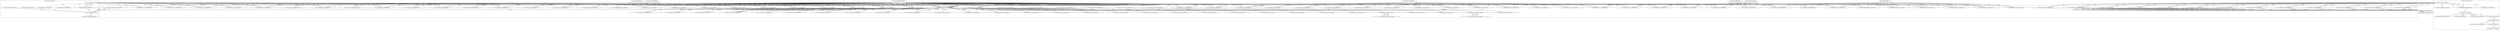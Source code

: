 digraph G {
	"10.1.80.1:60722#ServerID_OuterContainerID"->"1_fwatchdog#ServerID_7d87d9945d-dl2ff"[ label="GET" ];
	"10.1.80.1:43814#ServerID_OuterContainerID"->"1_fwatchdog#ServerID_d60b35b0ed2d"[ label="read" ];
	"1_fwatchdog#ServerID_7d87d9945d-dl2ff"->"10.1.80.1:60720#ServerID_OuterContainerID"[ label="RESPONSE" ];
	"10.1.80.1:52728#ServerID_OuterContainerID"->"1_fwatchdog#ServerID_54974bb99f-cjbgq"[ label="GET" ];
	"1_fwatchdog#ServerID_866797f645-wb664"->"10.1.80.1:44152#ServerID_OuterContainerID"[ label="RESPONSE" ];
	"10.1.80.1:44153#ServerID_OuterContainerID"->"1_fwatchdog#ServerID_866797f645-wb664"[ label="GET" ];
	"1_fwatchdog#ServerID_866797f645-wb664"->"10.1.80.1:44153#ServerID_OuterContainerID"[ label="RESPONSE" ];
	"10.1.80.1:44152#ServerID_OuterContainerID"->"1_fwatchdog#ServerID_866797f645-wb664"[ label="GET" ];
	"10.1.80.1:60720#ServerID_OuterContainerID"->"1_fwatchdog#ServerID_7d87d9945d-dl2ff"[ label="GET" ];
	"1_fwatchdog#ServerID_7d87d9945d-dl2ff"->"10.1.80.1:60722#ServerID_OuterContainerID"[ label="RESPONSE" ];
	"10.1.80.1:43812#ServerID_OuterContainerID"->"1_fwatchdog#ServerID_d60b35b0ed2d"[ label="read" ];
	"1_fwatchdog#ServerID_54974bb99f-cjbgq"->"10.1.80.1:52728#ServerID_OuterContainerID"[ label="RESPONSE" ];
	"10.1.80.1:52726#ServerID_OuterContainerID"->"1_fwatchdog#ServerID_54974bb99f-cjbgq"[ label="GET" ];
	"1_fwatchdog#ServerID_54974bb99f-cjbgq"->"10.1.80.1:52726#ServerID_OuterContainerID"[ label="RESPONSE" ];
	"10.1.80.1:45646#ServerID_OuterContainerID"->"1_fwatchdog#ServerID_c7c75f9bc-557t6"[ label="GET" ];
	"10.1.80.1:45644#ServerID_OuterContainerID"->"1_fwatchdog#ServerID_c7c75f9bc-557t6"[ label="GET" ];
	"1_fwatchdog#ServerID_d60b35b0ed2d"->"10.1.80.1:43812#ServerID_OuterContainerID"[ label="write" ];
	"1_fwatchdog#ServerID_c7c75f9bc-557t6"->"10.1.80.1:45644#ServerID_OuterContainerID"[ label="RESPONSE" ];
	"1_fwatchdog#ServerID_c7c75f9bc-557t6"->"10.1.80.1:45646#ServerID_OuterContainerID"[ label="RESPONSE" ];
	"10.1.80.1:33380#ServerID_OuterContainerID"->"1_fwatchdog#ServerID_5fff9df6cf-4xmj9"[ label="GET" ];
	"1_fwatchdog#ServerID_5fff9df6cf-4xmj9"->"10.1.80.1:33380#ServerID_OuterContainerID"[ label="RESPONSE" ];
	"1_fwatchdog#ServerID_d60b35b0ed2d"->"10.1.80.1:43814#ServerID_OuterContainerID"[ label="write" ];
	"10.1.80.1:33378#ServerID_OuterContainerID"->"1_fwatchdog#ServerID_5fff9df6cf-4xmj9"[ label="GET" ];
	"1_fwatchdog#ServerID_5fff9df6cf-4xmj9"->"10.1.80.1:33378#ServerID_OuterContainerID"[ label="RESPONSE" ];
	"10.1.80.1:43848#ServerID_OuterContainerID"->"1_fwatchdog#ServerID_68977fd5c9-qtcgc"[ label="GET" ];
	"10.1.80.1:43846#ServerID_OuterContainerID"->"1_fwatchdog#ServerID_68977fd5c9-qtcgc"[ label="GET" ];
	"1_fwatchdog#ServerID_68977fd5c9-qtcgc"->"10.1.80.1:43848#ServerID_OuterContainerID"[ label="RESPONSE" ];
	"1_fwatchdog#ServerID_68977fd5c9-qtcgc"->"10.1.80.1:43846#ServerID_OuterContainerID"[ label="RESPONSE" ];
	"10.1.80.1:44188#ServerID_OuterContainerID"->"1_fwatchdog#ServerID_866797f645-wb664"[ label="GET" ];
	"1_fwatchdog#ServerID_866797f645-wb664"->"10.1.80.1:44188#ServerID_OuterContainerID"[ label="RESPONSE" ];
	"10.1.80.1:44186#ServerID_OuterContainerID"->"1_fwatchdog#ServerID_866797f645-wb664"[ label="GET" ];
	"1_fwatchdog#ServerID_866797f645-wb664"->"10.1.80.1:44186#ServerID_OuterContainerID"[ label="RESPONSE" ];
	"10.1.80.1:52758#ServerID_OuterContainerID"->"1_fwatchdog#ServerID_54974bb99f-cjbgq"[ label="GET" ];
	"1_fwatchdog#ServerID_54974bb99f-cjbgq"->"10.1.80.1:52758#ServerID_OuterContainerID"[ label="RESPONSE" ];
	"10.1.80.1:52756#ServerID_OuterContainerID"->"1_fwatchdog#ServerID_54974bb99f-cjbgq"[ label="GET" ];
	"1_fwatchdog#ServerID_54974bb99f-cjbgq"->"10.1.80.1:52756#ServerID_OuterContainerID"[ label="RESPONSE" ];
	"10.1.80.1:60760#ServerID_OuterContainerID"->"1_fwatchdog#ServerID_7d87d9945d-dl2ff"[ label="GET" ];
	"1_fwatchdog#ServerID_7d87d9945d-dl2ff"->"10.1.80.1:60760#ServerID_OuterContainerID"[ label="RESPONSE" ];
	"10.1.80.1:60758#ServerID_OuterContainerID"->"1_fwatchdog#ServerID_7d87d9945d-dl2ff"[ label="GET" ];
	"1_fwatchdog#ServerID_7d87d9945d-dl2ff"->"10.1.80.1:60758#ServerID_OuterContainerID"[ label="RESPONSE" ];
	"10.1.80.1:45680#ServerID_OuterContainerID"->"1_fwatchdog#ServerID_c7c75f9bc-557t6"[ label="GET" ];
	"10.1.80.1:45678#ServerID_OuterContainerID"->"1_fwatchdog#ServerID_c7c75f9bc-557t6"[ label="GET" ];
	"1_fwatchdog#ServerID_c7c75f9bc-557t6"->"10.1.80.1:45680#ServerID_OuterContainerID"[ label="RESPONSE" ];
	"1_fwatchdog#ServerID_c7c75f9bc-557t6"->"10.1.80.1:45678#ServerID_OuterContainerID"[ label="RESPONSE" ];
	"10.1.80.1:33412#ServerID_OuterContainerID"->"1_fwatchdog#ServerID_5fff9df6cf-4xmj9"[ label="GET" ];
	"1_fwatchdog#ServerID_5fff9df6cf-4xmj9"->"10.1.80.1:33412#ServerID_OuterContainerID"[ label="RESPONSE" ];
	"10.1.80.1:44152#ServerID_OuterContainerID"->"1_fwatchdog#ServerID_309ec2955ffa"[ label="read" ];
	"10.1.80.1:33414#ServerID_OuterContainerID"->"1_fwatchdog#ServerID_5fff9df6cf-4xmj9"[ label="GET" ];
	"1_fwatchdog#ServerID_5fff9df6cf-4xmj9"->"10.1.80.1:33414#ServerID_OuterContainerID"[ label="RESPONSE" ];
	"10.1.80.44:49046#ServerID_OuterContainerID"->"1_fwatchdog#ServerID_866797f645-wb664"[ label="POST" ];
	"1_fwatchdog#ServerID_866797f645-wb664"->"gateway:8080#ServerID_OuterContainerID"[ label="POST" ];
	"1_fwatchdog#ServerID_866797f645-wb664"->"10.1.80.44:8080#ServerID_OuterContainerID"[ label="POST" ];
	"10.1.80.44:40576#ServerID_OuterContainerID"->"1_fwatchdog#ServerID_7d87d9945d-dl2ff"[ label="POST" ];
	"1_fwatchdog#ServerID_7d87d9945d-dl2ff"->"10.1.80.44:40576#ServerID_OuterContainerID"[ label="RESPONSE" ];
	"10.1.80.44:8080#ServerID_OuterContainerID"->"1_fwatchdog#ServerID_866797f645-wb664"[ label="RESPONSE" ];
	"1_fwatchdog#ServerID_309ec2955ffa"->"10.1.80.1:44152#ServerID_OuterContainerID"[ label="write" ];
	"gateway:8080#ServerID_OuterContainerID"->"1_fwatchdog#ServerID_866797f645-wb664"[ label="RESPONSE" ];
	"1_fwatchdog#ServerID_866797f645-wb664"->"10.1.80.44:49046#ServerID_OuterContainerID"[ label="RESPONSE" ];
	"10.1.80.44:49046#ServerID_OuterContainerID"->"1_fwatchdog#ServerID_866797f645-wb664"[ label="POST" ];
	"10.1.80.1:44153#ServerID_OuterContainerID"->"1_fwatchdog#ServerID_309ec2955ffa"[ label="read" ];
	"1_fwatchdog#ServerID_866797f645-wb664"->"gateway:8080#ServerID_OuterContainerID"[ label="POST" ];
	"1_fwatchdog#ServerID_866797f645-wb664"->"10.1.80.44:8080#ServerID_OuterContainerID"[ label="POST" ];
	"10.1.80.44:40576#ServerID_OuterContainerID"->"1_fwatchdog#ServerID_7d87d9945d-dl2ff"[ label="POST" ];
	"1_fwatchdog#ServerID_7d87d9945d-dl2ff"->"10.1.80.44:40576#ServerID_OuterContainerID"[ label="RESPONSE" ];
	"10.1.80.44:8080#ServerID_OuterContainerID"->"1_fwatchdog#ServerID_866797f645-wb664"[ label="RESPONSE" ];
	"gateway:8080#ServerID_OuterContainerID"->"1_fwatchdog#ServerID_866797f645-wb664"[ label="RESPONSE" ];
	"1_fwatchdog#ServerID_866797f645-wb664"->"10.1.80.44:49046#ServerID_OuterContainerID"[ label="RESPONSE" ];
	"1_fwatchdog#ServerID_309ec2955ffa"->"10.1.80.1:44153#ServerID_OuterContainerID"[ label="write" ];
	"10.1.80.44:49046#ServerID_OuterContainerID"->"1_fwatchdog#ServerID_866797f645-wb664"[ label="POST" ];
	"1_fwatchdog#ServerID_866797f645-wb664"->"gateway:8080#ServerID_OuterContainerID"[ label="POST" ];
	"1_fwatchdog#ServerID_866797f645-wb664"->"10.1.80.44:8080#ServerID_OuterContainerID"[ label="POST" ];
	"10.1.80.44:40576#ServerID_OuterContainerID"->"1_fwatchdog#ServerID_7d87d9945d-dl2ff"[ label="POST" ];
	"1_fwatchdog#ServerID_7d87d9945d-dl2ff"->"10.1.80.44:40576#ServerID_OuterContainerID"[ label="RESPONSE" ];
	"10.1.80.1:60722#ServerID_OuterContainerID"->"1_fwatchdog#ServerID_04eca90de97f"[ label="read" ];
	"10.1.80.44:8080#ServerID_OuterContainerID"->"1_fwatchdog#ServerID_866797f645-wb664"[ label="RESPONSE" ];
	"gateway:8080#ServerID_OuterContainerID"->"1_fwatchdog#ServerID_866797f645-wb664"[ label="RESPONSE" ];
	"1_fwatchdog#ServerID_866797f645-wb664"->"10.1.80.44:49046#ServerID_OuterContainerID"[ label="RESPONSE" ];
	"1_fwatchdog#ServerID_04eca90de97f"->"10.1.80.1:60722#ServerID_OuterContainerID"[ label="write" ];
	"10.1.80.44:49046#ServerID_OuterContainerID"->"1_fwatchdog#ServerID_866797f645-wb664"[ label="POST" ];
	"10.1.80.1:60720#ServerID_OuterContainerID"->"1_fwatchdog#ServerID_04eca90de97f"[ label="read" ];
	"1_fwatchdog#ServerID_866797f645-wb664"->"gateway:8080#ServerID_OuterContainerID"[ label="POST" ];
	"1_fwatchdog#ServerID_866797f645-wb664"->"10.1.80.44:8080#ServerID_OuterContainerID"[ label="POST" ];
	"1_fwatchdog#ServerID_04eca90de97f"->"10.1.80.1:60720#ServerID_OuterContainerID"[ label="write" ];
	"10.1.80.44:40576#ServerID_OuterContainerID"->"1_fwatchdog#ServerID_7d87d9945d-dl2ff"[ label="POST" ];
	"1_fwatchdog#ServerID_7d87d9945d-dl2ff"->"10.1.80.44:40576#ServerID_OuterContainerID"[ label="RESPONSE" ];
	"10.1.80.44:8080#ServerID_OuterContainerID"->"1_fwatchdog#ServerID_866797f645-wb664"[ label="RESPONSE" ];
	"gateway:8080#ServerID_OuterContainerID"->"1_fwatchdog#ServerID_866797f645-wb664"[ label="RESPONSE" ];
	"1_fwatchdog#ServerID_866797f645-wb664"->"10.1.80.44:49046#ServerID_OuterContainerID"[ label="RESPONSE" ];
	"10.1.80.1:33378#ServerID_OuterContainerID"->"1_fwatchdog#ServerID_9d862e47111d"[ label="read" ];
	"10.1.80.44:49046#ServerID_OuterContainerID"->"1_fwatchdog#ServerID_866797f645-wb664"[ label="POST" ];
	"1_fwatchdog#ServerID_866797f645-wb664"->"gateway:8080#ServerID_OuterContainerID"[ label="POST" ];
	"1_fwatchdog#ServerID_866797f645-wb664"->"10.1.80.44:8080#ServerID_OuterContainerID"[ label="POST" ];
	"10.1.80.44:40576#ServerID_OuterContainerID"->"1_fwatchdog#ServerID_7d87d9945d-dl2ff"[ label="POST" ];
	"1_fwatchdog#ServerID_7d87d9945d-dl2ff"->"10.1.80.44:40576#ServerID_OuterContainerID"[ label="RESPONSE" ];
	"10.1.80.44:8080#ServerID_OuterContainerID"->"1_fwatchdog#ServerID_866797f645-wb664"[ label="RESPONSE" ];
	"gateway:8080#ServerID_OuterContainerID"->"1_fwatchdog#ServerID_866797f645-wb664"[ label="RESPONSE" ];
	"10.1.80.1:33380#ServerID_OuterContainerID"->"1_fwatchdog#ServerID_9d862e47111d"[ label="read" ];
	"1_fwatchdog#ServerID_866797f645-wb664"->"10.1.80.44:49046#ServerID_OuterContainerID"[ label="RESPONSE" ];
	"10.1.80.44:49046#ServerID_OuterContainerID"->"1_fwatchdog#ServerID_866797f645-wb664"[ label="POST" ];
	"1_fwatchdog#ServerID_866797f645-wb664"->"gateway:8080#ServerID_OuterContainerID"[ label="POST" ];
	"1_fwatchdog#ServerID_866797f645-wb664"->"10.1.80.44:8080#ServerID_OuterContainerID"[ label="POST" ];
	"10.1.80.44:40576#ServerID_OuterContainerID"->"1_fwatchdog#ServerID_7d87d9945d-dl2ff"[ label="POST" ];
	"1_fwatchdog#ServerID_9d862e47111d"->"10.1.80.1:33380#ServerID_OuterContainerID"[ label="write" ];
	"1_fwatchdog#ServerID_7d87d9945d-dl2ff"->"10.1.80.44:40576#ServerID_OuterContainerID"[ label="RESPONSE" ];
	"10.1.80.44:8080#ServerID_OuterContainerID"->"1_fwatchdog#ServerID_866797f645-wb664"[ label="RESPONSE" ];
	"gateway:8080#ServerID_OuterContainerID"->"1_fwatchdog#ServerID_866797f645-wb664"[ label="RESPONSE" ];
	"1_fwatchdog#ServerID_866797f645-wb664"->"10.1.80.44:49046#ServerID_OuterContainerID"[ label="RESPONSE" ];
	"10.1.80.1:43940#ServerID_OuterContainerID"->"1_fwatchdog#ServerID_68977fd5c9-qtcgc"[ label="GET" ];
	"10.1.80.1:43942#ServerID_OuterContainerID"->"1_fwatchdog#ServerID_68977fd5c9-qtcgc"[ label="GET" ];
	"1_fwatchdog#ServerID_68977fd5c9-qtcgc"->"10.1.80.1:43942#ServerID_OuterContainerID"[ label="RESPONSE" ];
	"1_fwatchdog#ServerID_68977fd5c9-qtcgc"->"10.1.80.1:43940#ServerID_OuterContainerID"[ label="RESPONSE" ];
	"10.1.80.1:44281#ServerID_OuterContainerID"->"1_fwatchdog#ServerID_866797f645-wb664"[ label="GET" ];
	"1_fwatchdog#ServerID_866797f645-wb664"->"10.1.80.1:44281#ServerID_OuterContainerID"[ label="RESPONSE" ];
	"1_fwatchdog#ServerID_9d862e47111d"->"10.1.80.1:33378#ServerID_OuterContainerID"[ label="write" ];
	"10.1.80.1:44280#ServerID_OuterContainerID"->"1_fwatchdog#ServerID_866797f645-wb664"[ label="GET" ];
	"1_fwatchdog#ServerID_866797f645-wb664"->"10.1.80.1:44280#ServerID_OuterContainerID"[ label="RESPONSE" ];
	"10.1.80.44:49046#ServerID_OuterContainerID"->"1_fwatchdog#ServerID_866797f645-wb664"[ label="POST" ];
	"1_fwatchdog#ServerID_866797f645-wb664"->"gateway:8080#ServerID_OuterContainerID"[ label="POST" ];
	"1_fwatchdog#ServerID_866797f645-wb664"->"10.1.80.44:8080#ServerID_OuterContainerID"[ label="POST" ];
	"10.1.80.44:40576#ServerID_OuterContainerID"->"1_fwatchdog#ServerID_7d87d9945d-dl2ff"[ label="POST" ];
	"10.1.80.1:43848#ServerID_OuterContainerID"->"1_fwatchdog#ServerID_d60b35b0ed2d"[ label="read" ];
	"1_fwatchdog#ServerID_7d87d9945d-dl2ff"->"10.1.80.44:40576#ServerID_OuterContainerID"[ label="RESPONSE" ];
	"10.1.80.44:8080#ServerID_OuterContainerID"->"1_fwatchdog#ServerID_866797f645-wb664"[ label="RESPONSE" ];
	"gateway:8080#ServerID_OuterContainerID"->"1_fwatchdog#ServerID_866797f645-wb664"[ label="RESPONSE" ];
	"1_fwatchdog#ServerID_866797f645-wb664"->"10.1.80.44:49046#ServerID_OuterContainerID"[ label="RESPONSE" ];
	"1_fwatchdog#ServerID_d60b35b0ed2d"->"10.1.80.1:43848#ServerID_OuterContainerID"[ label="write" ];
	"10.1.80.1:52860#ServerID_OuterContainerID"->"1_fwatchdog#ServerID_54974bb99f-cjbgq"[ label="GET" ];
	"10.1.80.1:52858#ServerID_OuterContainerID"->"1_fwatchdog#ServerID_54974bb99f-cjbgq"[ label="GET" ];
	"10.1.80.1:43846#ServerID_OuterContainerID"->"1_fwatchdog#ServerID_d60b35b0ed2d"[ label="read" ];
	"10.1.80.1:60860#ServerID_OuterContainerID"->"1_fwatchdog#ServerID_7d87d9945d-dl2ff"[ label="GET" ];
	"10.1.80.1:60862#ServerID_OuterContainerID"->"1_fwatchdog#ServerID_7d87d9945d-dl2ff"[ label="GET" ];
	"1_fwatchdog#ServerID_7d87d9945d-dl2ff"->"10.1.80.1:60862#ServerID_OuterContainerID"[ label="RESPONSE" ];
	"1_fwatchdog#ServerID_7d87d9945d-dl2ff"->"10.1.80.1:60860#ServerID_OuterContainerID"[ label="RESPONSE" ];
	"1_fwatchdog#ServerID_d60b35b0ed2d"->"10.1.80.1:43846#ServerID_OuterContainerID"[ label="write" ];
	"1_fwatchdog#ServerID_54974bb99f-cjbgq"->"10.1.80.1:52860#ServerID_OuterContainerID"[ label="RESPONSE" ];
	"1_fwatchdog#ServerID_54974bb99f-cjbgq"->"10.1.80.1:52858#ServerID_OuterContainerID"[ label="RESPONSE" ];
	"10.1.80.44:49046#ServerID_OuterContainerID"->"1_fwatchdog#ServerID_866797f645-wb664"[ label="POST" ];
	"10.1.80.1:45786#ServerID_OuterContainerID"->"1_fwatchdog#ServerID_c7c75f9bc-557t6"[ label="GET" ];
	"10.1.80.1:45784#ServerID_OuterContainerID"->"1_fwatchdog#ServerID_c7c75f9bc-557t6"[ label="GET" ];
	"1_fwatchdog#ServerID_c7c75f9bc-557t6"->"10.1.80.1:45784#ServerID_OuterContainerID"[ label="RESPONSE" ];
	"1_fwatchdog#ServerID_c7c75f9bc-557t6"->"10.1.80.1:45786#ServerID_OuterContainerID"[ label="RESPONSE" ];
	"1_fwatchdog#ServerID_866797f645-wb664"->"gateway:8080#ServerID_OuterContainerID"[ label="POST" ];
	"1_fwatchdog#ServerID_866797f645-wb664"->"10.1.80.44:8080#ServerID_OuterContainerID"[ label="POST" ];
	"10.1.80.1:44188#ServerID_OuterContainerID"->"1_fwatchdog#ServerID_309ec2955ffa"[ label="read" ];
	"10.1.80.44:40576#ServerID_OuterContainerID"->"1_fwatchdog#ServerID_7d87d9945d-dl2ff"[ label="POST" ];
	"1_fwatchdog#ServerID_7d87d9945d-dl2ff"->"10.1.80.44:40576#ServerID_OuterContainerID"[ label="RESPONSE" ];
	"10.1.80.44:8080#ServerID_OuterContainerID"->"1_fwatchdog#ServerID_866797f645-wb664"[ label="RESPONSE" ];
	"10.1.80.1:44186#ServerID_OuterContainerID"->"1_fwatchdog#ServerID_309ec2955ffa"[ label="read" ];
	"gateway:8080#ServerID_OuterContainerID"->"1_fwatchdog#ServerID_866797f645-wb664"[ label="RESPONSE" ];
	"1_fwatchdog#ServerID_866797f645-wb664"->"10.1.80.44:49046#ServerID_OuterContainerID"[ label="RESPONSE" ];
	"10.1.80.44:49046#ServerID_OuterContainerID"->"1_fwatchdog#ServerID_866797f645-wb664"[ label="POST" ];
	"1_fwatchdog#ServerID_866797f645-wb664"->"gateway:8080#ServerID_OuterContainerID"[ label="POST" ];
	"1_fwatchdog#ServerID_866797f645-wb664"->"10.1.80.44:8080#ServerID_OuterContainerID"[ label="POST" ];
	"10.1.80.44:40576#ServerID_OuterContainerID"->"1_fwatchdog#ServerID_7d87d9945d-dl2ff"[ label="POST" ];
	"1_fwatchdog#ServerID_309ec2955ffa"->"10.1.80.1:44188#ServerID_OuterContainerID"[ label="write" ];
	"1_fwatchdog#ServerID_7d87d9945d-dl2ff"->"10.1.80.44:40576#ServerID_OuterContainerID"[ label="RESPONSE" ];
	"10.1.80.44:8080#ServerID_OuterContainerID"->"1_fwatchdog#ServerID_866797f645-wb664"[ label="RESPONSE" ];
	"gateway:8080#ServerID_OuterContainerID"->"1_fwatchdog#ServerID_866797f645-wb664"[ label="RESPONSE" ];
	"1_fwatchdog#ServerID_866797f645-wb664"->"10.1.80.44:49046#ServerID_OuterContainerID"[ label="RESPONSE" ];
	"10.1.80.44:49046#ServerID_OuterContainerID"->"1_fwatchdog#ServerID_866797f645-wb664"[ label="POST" ];
	"1_fwatchdog#ServerID_866797f645-wb664"->"gateway:8080#ServerID_OuterContainerID"[ label="POST" ];
	"1_fwatchdog#ServerID_309ec2955ffa"->"10.1.80.1:44186#ServerID_OuterContainerID"[ label="write" ];
	"1_fwatchdog#ServerID_866797f645-wb664"->"10.1.80.44:8080#ServerID_OuterContainerID"[ label="POST" ];
	"10.1.80.44:40576#ServerID_OuterContainerID"->"1_fwatchdog#ServerID_7d87d9945d-dl2ff"[ label="POST" ];
	"1_fwatchdog#ServerID_7d87d9945d-dl2ff"->"10.1.80.44:40576#ServerID_OuterContainerID"[ label="RESPONSE" ];
	"10.1.80.44:8080#ServerID_OuterContainerID"->"1_fwatchdog#ServerID_866797f645-wb664"[ label="RESPONSE" ];
	"gateway:8080#ServerID_OuterContainerID"->"1_fwatchdog#ServerID_866797f645-wb664"[ label="RESPONSE" ];
	"10.1.80.1:60758#ServerID_OuterContainerID"->"1_fwatchdog#ServerID_04eca90de97f"[ label="read" ];
	"1_fwatchdog#ServerID_866797f645-wb664"->"10.1.80.44:49046#ServerID_OuterContainerID"[ label="RESPONSE" ];
	"10.1.80.1:60760#ServerID_OuterContainerID"->"1_fwatchdog#ServerID_04eca90de97f"[ label="read" ];
	"10.1.80.44:49046#ServerID_OuterContainerID"->"1_fwatchdog#ServerID_866797f645-wb664"[ label="POST" ];
	"1_fwatchdog#ServerID_866797f645-wb664"->"gateway:8080#ServerID_OuterContainerID"[ label="POST" ];
	"1_fwatchdog#ServerID_866797f645-wb664"->"10.1.80.44:8080#ServerID_OuterContainerID"[ label="POST" ];
	"1_fwatchdog#ServerID_04eca90de97f"->"10.1.80.1:60760#ServerID_OuterContainerID"[ label="write" ];
	"10.1.80.44:40576#ServerID_OuterContainerID"->"1_fwatchdog#ServerID_7d87d9945d-dl2ff"[ label="POST" ];
	"1_fwatchdog#ServerID_7d87d9945d-dl2ff"->"10.1.80.44:40576#ServerID_OuterContainerID"[ label="RESPONSE" ];
	"10.1.80.44:8080#ServerID_OuterContainerID"->"1_fwatchdog#ServerID_866797f645-wb664"[ label="RESPONSE" ];
	"gateway:8080#ServerID_OuterContainerID"->"1_fwatchdog#ServerID_866797f645-wb664"[ label="RESPONSE" ];
	"1_fwatchdog#ServerID_866797f645-wb664"->"10.1.80.44:49046#ServerID_OuterContainerID"[ label="RESPONSE" ];
	"10.1.80.44:49046#ServerID_OuterContainerID"->"1_fwatchdog#ServerID_866797f645-wb664"[ label="POST" ];
	"1_fwatchdog#ServerID_866797f645-wb664"->"gateway:8080#ServerID_OuterContainerID"[ label="POST" ];
	"1_fwatchdog#ServerID_866797f645-wb664"->"10.1.80.44:8080#ServerID_OuterContainerID"[ label="POST" ];
	"10.1.80.44:40576#ServerID_OuterContainerID"->"1_fwatchdog#ServerID_7d87d9945d-dl2ff"[ label="POST" ];
	"1_fwatchdog#ServerID_7d87d9945d-dl2ff"->"10.1.80.44:40576#ServerID_OuterContainerID"[ label="RESPONSE" ];
	"1_fwatchdog#ServerID_04eca90de97f"->"10.1.80.1:60758#ServerID_OuterContainerID"[ label="write" ];
	"10.1.80.44:8080#ServerID_OuterContainerID"->"1_fwatchdog#ServerID_866797f645-wb664"[ label="RESPONSE" ];
	"1_fwatchdog#ServerID_866797f645-wb664"->"10.1.80.44:49046#ServerID_OuterContainerID"[ label="RESPONSE" ];
	"gateway:8080#ServerID_OuterContainerID"->"1_fwatchdog#ServerID_866797f645-wb664"[ label="RESPONSE" ];
	"10.1.80.44:49046#ServerID_OuterContainerID"->"1_fwatchdog#ServerID_866797f645-wb664"[ label="POST" ];
	"1_fwatchdog#ServerID_866797f645-wb664"->"gateway:8080#ServerID_OuterContainerID"[ label="POST" ];
	"1_fwatchdog#ServerID_866797f645-wb664"->"10.1.80.44:8080#ServerID_OuterContainerID"[ label="POST" ];
	"10.1.80.1:33412#ServerID_OuterContainerID"->"1_fwatchdog#ServerID_9d862e47111d"[ label="read" ];
	"10.1.80.44:40576#ServerID_OuterContainerID"->"1_fwatchdog#ServerID_7d87d9945d-dl2ff"[ label="POST" ];
	"1_fwatchdog#ServerID_7d87d9945d-dl2ff"->"10.1.80.44:40576#ServerID_OuterContainerID"[ label="RESPONSE" ];
	"10.1.80.44:8080#ServerID_OuterContainerID"->"1_fwatchdog#ServerID_866797f645-wb664"[ label="RESPONSE" ];
	"gateway:8080#ServerID_OuterContainerID"->"1_fwatchdog#ServerID_866797f645-wb664"[ label="RESPONSE" ];
	"1_fwatchdog#ServerID_866797f645-wb664"->"10.1.80.44:49046#ServerID_OuterContainerID"[ label="RESPONSE" ];
	"10.1.80.44:49046#ServerID_OuterContainerID"->"1_fwatchdog#ServerID_866797f645-wb664"[ label="POST" ];
	"10.1.80.1:33414#ServerID_OuterContainerID"->"1_fwatchdog#ServerID_9d862e47111d"[ label="read" ];
	"1_fwatchdog#ServerID_866797f645-wb664"->"gateway:8080#ServerID_OuterContainerID"[ label="POST" ];
	"1_fwatchdog#ServerID_866797f645-wb664"->"10.1.80.44:8080#ServerID_OuterContainerID"[ label="POST" ];
	"10.1.80.44:40576#ServerID_OuterContainerID"->"1_fwatchdog#ServerID_7d87d9945d-dl2ff"[ label="POST" ];
	"1_fwatchdog#ServerID_7d87d9945d-dl2ff"->"10.1.80.44:40576#ServerID_OuterContainerID"[ label="RESPONSE" ];
	"10.1.80.44:8080#ServerID_OuterContainerID"->"1_fwatchdog#ServerID_866797f645-wb664"[ label="RESPONSE" ];
	"gateway:8080#ServerID_OuterContainerID"->"1_fwatchdog#ServerID_866797f645-wb664"[ label="RESPONSE" ];
	"1_fwatchdog#ServerID_866797f645-wb664"->"10.1.80.44:49046#ServerID_OuterContainerID"[ label="RESPONSE" ];
	"10.1.80.1:33573#ServerID_OuterContainerID"->"1_fwatchdog#ServerID_5fff9df6cf-4xmj9"[ label="GET" ];
	"10.1.80.1:33572#ServerID_OuterContainerID"->"1_fwatchdog#ServerID_5fff9df6cf-4xmj9"[ label="GET" ];
	"1_fwatchdog#ServerID_9d862e47111d"->"10.1.80.1:33412#ServerID_OuterContainerID"[ label="write" ];
	"1_fwatchdog#ServerID_5fff9df6cf-4xmj9"->"10.1.80.1:33573#ServerID_OuterContainerID"[ label="RESPONSE" ];
	"1_fwatchdog#ServerID_5fff9df6cf-4xmj9"->"10.1.80.1:33572#ServerID_OuterContainerID"[ label="RESPONSE" ];
	"10.1.80.44:49046#ServerID_OuterContainerID"->"1_fwatchdog#ServerID_866797f645-wb664"[ label="POST" ];
	"1_fwatchdog#ServerID_866797f645-wb664"->"gateway:8080#ServerID_OuterContainerID"[ label="POST" ];
	"1_fwatchdog#ServerID_866797f645-wb664"->"10.1.80.44:8080#ServerID_OuterContainerID"[ label="POST" ];
	"10.1.80.44:40576#ServerID_OuterContainerID"->"1_fwatchdog#ServerID_7d87d9945d-dl2ff"[ label="POST" ];
	"1_fwatchdog#ServerID_7d87d9945d-dl2ff"->"10.1.80.44:40576#ServerID_OuterContainerID"[ label="RESPONSE" ];
	"10.1.80.44:8080#ServerID_OuterContainerID"->"1_fwatchdog#ServerID_866797f645-wb664"[ label="RESPONSE" ];
	"gateway:8080#ServerID_OuterContainerID"->"1_fwatchdog#ServerID_866797f645-wb664"[ label="RESPONSE" ];
	"1_fwatchdog#ServerID_866797f645-wb664"->"10.1.80.44:49046#ServerID_OuterContainerID"[ label="RESPONSE" ];
	"1_fwatchdog#ServerID_9d862e47111d"->"10.1.80.1:33414#ServerID_OuterContainerID"[ label="write" ];
	"10.1.80.44:49046#ServerID_OuterContainerID"->"1_fwatchdog#ServerID_309ec2955ffa"[ label="read" ];
	"1_fwatchdog#ServerID_309ec2955ffa"->"pipe:[443592]#ServerID_309ec2955ffa"[ label="write" ];
	"1_fwatchdog#ServerID_309ec2955ffa"->"localhost:3000#ServerID_309ec2955ffa"[ label="connect" ];
	"localhost:3000#ServerID_309ec2955ffa"->"1_fwatchdog#ServerID_309ec2955ffa"[ label="read" ];
	"1_fwatchdog#ServerID_309ec2955ffa"->"localhost:3000#ServerID_309ec2955ffa"[ label="write" ];
	"localhost:3000#ServerID_309ec2955ffa"->"11_node#ServerID_309ec2955ffa"[ label="read" ];
	"11_node#ServerID_309ec2955ffa"->"pipe:[442137]#ServerID_309ec2955ffa"[ label="write" ];
	"/etc/hosts#ServerID_309ec2955ffa"->"11_node#ServerID_309ec2955ffa"[ label="read" ];
	"/etc/resolv.conf#ServerID_309ec2955ffa"->"11_node#ServerID_309ec2955ffa"[ label="read" ];
	"11_node#ServerID_309ec2955ffa"->"10.152.183.10:53#ServerID_OuterContainerID"[ label="sendto" ];
	"10.152.183.10:53#ServerID_OuterContainerID"->"11_node#ServerID_309ec2955ffa"[ label="recvfrom" ];
	"11_node#ServerID_309ec2955ffa"->"gateway:8080#ServerID_OuterContainerID"[ label="connect" ];
	"10.1.80.44:40576#ServerID_OuterContainerID"->"1_fwatchdog#ServerID_04eca90de97f"[ label="read" ];
	"1_fwatchdog#ServerID_04eca90de97f"->"pipe:[445141]#ServerID_04eca90de97f"[ label="write" ];
	"1_fwatchdog#ServerID_866797f645-wb664"->"10.1.80.44:8080#ServerID_OuterContainerID"[ label="POST" ];
	"localhost:3000#ServerID_04eca90de97f"->"1_fwatchdog#ServerID_04eca90de97f"[ label="read" ];
	"10.1.80.44:49046#ServerID_OuterContainerID"->"1_fwatchdog#ServerID_866797f645-wb664"[ label="POST" ];
	"1_fwatchdog#ServerID_04eca90de97f"->"localhost:3000#ServerID_04eca90de97f"[ label="connect" ];
	"1_fwatchdog#ServerID_866797f645-wb664"->"gateway:8080#ServerID_OuterContainerID"[ label="POST" ];
	"10.1.80.44:40576#ServerID_OuterContainerID"->"1_fwatchdog#ServerID_7d87d9945d-dl2ff"[ label="POST" ];
	"1_fwatchdog#ServerID_7d87d9945d-dl2ff"->"10.1.80.44:40576#ServerID_OuterContainerID"[ label="RESPONSE" ];
	"10.1.80.44:8080#ServerID_OuterContainerID"->"1_fwatchdog#ServerID_866797f645-wb664"[ label="RESPONSE" ];
	"gateway:8080#ServerID_OuterContainerID"->"1_fwatchdog#ServerID_866797f645-wb664"[ label="RESPONSE" ];
	"1_fwatchdog#ServerID_866797f645-wb664"->"10.1.80.44:49046#ServerID_OuterContainerID"[ label="RESPONSE" ];
	"1_fwatchdog#ServerID_866797f645-wb664"->"gateway:8080#ServerID_OuterContainerID"[ label="POST" ];
	"10.1.80.44:49046#ServerID_OuterContainerID"->"1_fwatchdog#ServerID_866797f645-wb664"[ label="POST" ];
	"1_fwatchdog#ServerID_866797f645-wb664"->"10.1.80.44:8080#ServerID_OuterContainerID"[ label="POST" ];
	"10.1.80.44:40576#ServerID_OuterContainerID"->"1_fwatchdog#ServerID_7d87d9945d-dl2ff"[ label="POST" ];
	"1_fwatchdog#ServerID_7d87d9945d-dl2ff"->"10.1.80.44:40576#ServerID_OuterContainerID"[ label="RESPONSE" ];
	"10.1.80.44:8080#ServerID_OuterContainerID"->"1_fwatchdog#ServerID_866797f645-wb664"[ label="RESPONSE" ];
	"gateway:8080#ServerID_OuterContainerID"->"1_fwatchdog#ServerID_866797f645-wb664"[ label="RESPONSE" ];
	"1_fwatchdog#ServerID_866797f645-wb664"->"10.1.80.44:49046#ServerID_OuterContainerID"[ label="RESPONSE" ];
	"10.1.80.44:49046#ServerID_OuterContainerID"->"1_fwatchdog#ServerID_866797f645-wb664"[ label="POST" ];
	"1_fwatchdog#ServerID_866797f645-wb664"->"gateway:8080#ServerID_OuterContainerID"[ label="POST" ];
	"1_fwatchdog#ServerID_866797f645-wb664"->"10.1.80.44:8080#ServerID_OuterContainerID"[ label="POST" ];
	"10.1.80.44:40576#ServerID_OuterContainerID"->"1_fwatchdog#ServerID_7d87d9945d-dl2ff"[ label="POST" ];
	"1_fwatchdog#ServerID_7d87d9945d-dl2ff"->"10.1.80.44:40576#ServerID_OuterContainerID"[ label="RESPONSE" ];
	"10.1.80.44:8080#ServerID_OuterContainerID"->"1_fwatchdog#ServerID_866797f645-wb664"[ label="RESPONSE" ];
	"gateway:8080#ServerID_OuterContainerID"->"1_fwatchdog#ServerID_866797f645-wb664"[ label="RESPONSE" ];
	"1_fwatchdog#ServerID_866797f645-wb664"->"10.1.80.44:49046#ServerID_OuterContainerID"[ label="RESPONSE" ];
	"10.1.80.44:49046#ServerID_OuterContainerID"->"1_fwatchdog#ServerID_866797f645-wb664"[ label="POST" ];
	"1_fwatchdog#ServerID_866797f645-wb664"->"gateway:8080#ServerID_OuterContainerID"[ label="POST" ];
	"1_fwatchdog#ServerID_866797f645-wb664"->"10.1.80.44:8080#ServerID_OuterContainerID"[ label="POST" ];
	"10.1.80.44:40576#ServerID_OuterContainerID"->"1_fwatchdog#ServerID_7d87d9945d-dl2ff"[ label="POST" ];
	"1_fwatchdog#ServerID_7d87d9945d-dl2ff"->"10.1.80.44:40576#ServerID_OuterContainerID"[ label="RESPONSE" ];
	"10.1.80.44:8080#ServerID_OuterContainerID"->"1_fwatchdog#ServerID_866797f645-wb664"[ label="RESPONSE" ];
	"gateway:8080#ServerID_OuterContainerID"->"1_fwatchdog#ServerID_866797f645-wb664"[ label="RESPONSE" ];
	"1_fwatchdog#ServerID_866797f645-wb664"->"10.1.80.44:49046#ServerID_OuterContainerID"[ label="RESPONSE" ];
	"10.1.80.1:44082#ServerID_OuterContainerID"->"1_fwatchdog#ServerID_68977fd5c9-qtcgc"[ label="GET" ];
	"1_fwatchdog#ServerID_68977fd5c9-qtcgc"->"10.1.80.1:44082#ServerID_OuterContainerID"[ label="RESPONSE" ];
	"10.1.80.1:44083#ServerID_OuterContainerID"->"1_fwatchdog#ServerID_68977fd5c9-qtcgc"[ label="GET" ];
	"1_fwatchdog#ServerID_68977fd5c9-qtcgc"->"10.1.80.1:44083#ServerID_OuterContainerID"[ label="RESPONSE" ];
	"10.1.80.1:44423#ServerID_OuterContainerID"->"1_fwatchdog#ServerID_866797f645-wb664"[ label="GET" ];
	"1_fwatchdog#ServerID_866797f645-wb664"->"10.1.80.1:44423#ServerID_OuterContainerID"[ label="RESPONSE" ];
	"10.1.80.1:44422#ServerID_OuterContainerID"->"1_fwatchdog#ServerID_866797f645-wb664"[ label="GET" ];
	"1_fwatchdog#ServerID_866797f645-wb664"->"10.1.80.1:44422#ServerID_OuterContainerID"[ label="RESPONSE" ];
	"10.1.80.1:52998#ServerID_OuterContainerID"->"1_fwatchdog#ServerID_54974bb99f-cjbgq"[ label="GET" ];
	"10.1.80.1:60992#ServerID_OuterContainerID"->"1_fwatchdog#ServerID_7d87d9945d-dl2ff"[ label="GET" ];
	"1_fwatchdog#ServerID_54974bb99f-cjbgq"->"10.1.80.1:52998#ServerID_OuterContainerID"[ label="RESPONSE" ];
	"1_fwatchdog#ServerID_7d87d9945d-dl2ff"->"10.1.80.1:60992#ServerID_OuterContainerID"[ label="RESPONSE" ];
	"10.1.80.1:60990#ServerID_OuterContainerID"->"1_fwatchdog#ServerID_7d87d9945d-dl2ff"[ label="GET" ];
	"1_fwatchdog#ServerID_7d87d9945d-dl2ff"->"10.1.80.1:60990#ServerID_OuterContainerID"[ label="RESPONSE" ];
	"10.1.80.1:52996#ServerID_OuterContainerID"->"1_fwatchdog#ServerID_54974bb99f-cjbgq"[ label="GET" ];
	"1_fwatchdog#ServerID_54974bb99f-cjbgq"->"10.1.80.1:52996#ServerID_OuterContainerID"[ label="RESPONSE" ];
	"10.1.80.1:45916#ServerID_OuterContainerID"->"1_fwatchdog#ServerID_c7c75f9bc-557t6"[ label="GET" ];
	"1_fwatchdog#ServerID_c7c75f9bc-557t6"->"10.1.80.1:45916#ServerID_OuterContainerID"[ label="RESPONSE" ];
	"10.1.80.1:45914#ServerID_OuterContainerID"->"1_fwatchdog#ServerID_c7c75f9bc-557t6"[ label="GET" ];
	"1_fwatchdog#ServerID_c7c75f9bc-557t6"->"10.1.80.1:45914#ServerID_OuterContainerID"[ label="RESPONSE" ];
	"10.1.80.1:33650#ServerID_OuterContainerID"->"1_fwatchdog#ServerID_5fff9df6cf-4xmj9"[ label="GET" ];
	"1_fwatchdog#ServerID_5fff9df6cf-4xmj9"->"10.1.80.1:33650#ServerID_OuterContainerID"[ label="RESPONSE" ];
	"10.1.80.1:33648#ServerID_OuterContainerID"->"1_fwatchdog#ServerID_5fff9df6cf-4xmj9"[ label="GET" ];
	"1_fwatchdog#ServerID_5fff9df6cf-4xmj9"->"10.1.80.1:33648#ServerID_OuterContainerID"[ label="RESPONSE" ];
	"10.1.80.1:44112#ServerID_OuterContainerID"->"1_fwatchdog#ServerID_68977fd5c9-qtcgc"[ label="GET" ];
	"1_fwatchdog#ServerID_68977fd5c9-qtcgc"->"10.1.80.1:44112#ServerID_OuterContainerID"[ label="RESPONSE" ];
	"10.1.80.1:44113#ServerID_OuterContainerID"->"1_fwatchdog#ServerID_68977fd5c9-qtcgc"[ label="GET" ];
	"1_fwatchdog#ServerID_68977fd5c9-qtcgc"->"10.1.80.1:44113#ServerID_OuterContainerID"[ label="RESPONSE" ];
	"10.1.80.1:44454#ServerID_OuterContainerID"->"1_fwatchdog#ServerID_866797f645-wb664"[ label="GET" ];
	"1_fwatchdog#ServerID_866797f645-wb664"->"10.1.80.1:44454#ServerID_OuterContainerID"[ label="RESPONSE" ];
	"10.1.80.1:44452#ServerID_OuterContainerID"->"1_fwatchdog#ServerID_866797f645-wb664"[ label="GET" ];
	"1_fwatchdog#ServerID_866797f645-wb664"->"10.1.80.1:44452#ServerID_OuterContainerID"[ label="RESPONSE" ];
	"10.1.80.1:32790#ServerID_OuterContainerID"->"1_fwatchdog#ServerID_7d87d9945d-dl2ff"[ label="GET" ];
	"1_fwatchdog#ServerID_7d87d9945d-dl2ff"->"10.1.80.1:32790#ServerID_OuterContainerID"[ label="RESPONSE" ];
	"10.1.80.1:32788#ServerID_OuterContainerID"->"1_fwatchdog#ServerID_7d87d9945d-dl2ff"[ label="GET" ];
	"1_fwatchdog#ServerID_7d87d9945d-dl2ff"->"10.1.80.1:32788#ServerID_OuterContainerID"[ label="RESPONSE" ];
	"10.1.80.1:53028#ServerID_OuterContainerID"->"1_fwatchdog#ServerID_54974bb99f-cjbgq"[ label="GET" ];
	"1_fwatchdog#ServerID_54974bb99f-cjbgq"->"10.1.80.1:53028#ServerID_OuterContainerID"[ label="RESPONSE" ];
	"10.1.80.1:53026#ServerID_OuterContainerID"->"1_fwatchdog#ServerID_54974bb99f-cjbgq"[ label="GET" ];
	"1_fwatchdog#ServerID_54974bb99f-cjbgq"->"10.1.80.1:53026#ServerID_OuterContainerID"[ label="RESPONSE" ];
	"10.1.80.1:45944#ServerID_OuterContainerID"->"1_fwatchdog#ServerID_c7c75f9bc-557t6"[ label="GET" ];
	"1_fwatchdog#ServerID_c7c75f9bc-557t6"->"10.1.80.1:45944#ServerID_OuterContainerID"[ label="RESPONSE" ];
	"10.1.80.1:45946#ServerID_OuterContainerID"->"1_fwatchdog#ServerID_c7c75f9bc-557t6"[ label="GET" ];
	"1_fwatchdog#ServerID_c7c75f9bc-557t6"->"10.1.80.1:45946#ServerID_OuterContainerID"[ label="RESPONSE" ];
	"10.1.80.1:33682#ServerID_OuterContainerID"->"1_fwatchdog#ServerID_5fff9df6cf-4xmj9"[ label="GET" ];
	"1_fwatchdog#ServerID_5fff9df6cf-4xmj9"->"10.1.80.1:33682#ServerID_OuterContainerID"[ label="RESPONSE" ];
	"10.1.80.1:33683#ServerID_OuterContainerID"->"1_fwatchdog#ServerID_5fff9df6cf-4xmj9"[ label="GET" ];
	"1_fwatchdog#ServerID_5fff9df6cf-4xmj9"->"10.1.80.1:33683#ServerID_OuterContainerID"[ label="RESPONSE" ];
	"10.1.80.1:44154#ServerID_OuterContainerID"->"1_fwatchdog#ServerID_68977fd5c9-qtcgc"[ label="GET" ];
	"10.1.80.1:44152#ServerID_OuterContainerID"->"1_fwatchdog#ServerID_68977fd5c9-qtcgc"[ label="GET" ];
	"1_fwatchdog#ServerID_68977fd5c9-qtcgc"->"10.1.80.1:44154#ServerID_OuterContainerID"[ label="RESPONSE" ];
	"1_fwatchdog#ServerID_68977fd5c9-qtcgc"->"10.1.80.1:44152#ServerID_OuterContainerID"[ label="RESPONSE" ];
	"10.1.80.1:44492#ServerID_OuterContainerID"->"1_fwatchdog#ServerID_866797f645-wb664"[ label="GET" ];
	"1_fwatchdog#ServerID_866797f645-wb664"->"10.1.80.1:44492#ServerID_OuterContainerID"[ label="RESPONSE" ];
	"10.1.80.1:44494#ServerID_OuterContainerID"->"1_fwatchdog#ServerID_866797f645-wb664"[ label="GET" ];
	"1_fwatchdog#ServerID_866797f645-wb664"->"10.1.80.1:44494#ServerID_OuterContainerID"[ label="RESPONSE" ];
	"10.1.80.1:53068#ServerID_OuterContainerID"->"1_fwatchdog#ServerID_54974bb99f-cjbgq"[ label="GET" ];
	"1_fwatchdog#ServerID_54974bb99f-cjbgq"->"10.1.80.1:53068#ServerID_OuterContainerID"[ label="RESPONSE" ];
	"10.1.80.1:32832#ServerID_OuterContainerID"->"1_fwatchdog#ServerID_7d87d9945d-dl2ff"[ label="GET" ];
	"10.1.80.1:53064#ServerID_OuterContainerID"->"1_fwatchdog#ServerID_54974bb99f-cjbgq"[ label="GET" ];
	"1_fwatchdog#ServerID_54974bb99f-cjbgq"->"10.1.80.1:53064#ServerID_OuterContainerID"[ label="RESPONSE" ];
	"1_fwatchdog#ServerID_04eca90de97f"->"localhost:3000#ServerID_04eca90de97f"[ label="write" ];
	"localhost:3000#ServerID_04eca90de97f"->"13_node#ServerID_04eca90de97f"[ label="read" ];
	"13_node#ServerID_04eca90de97f"->"pipe:[445197]#ServerID_04eca90de97f"[ label="write" ];
	"1_fwatchdog#ServerID_04eca90de97f"->"pipe:[445142]#ServerID_04eca90de97f"[ label="write" ];
	"1_fwatchdog#ServerID_04eca90de97f"->"10.1.80.44:40576#ServerID_OuterContainerID"[ label="write" ];
	"gateway:8080#ServerID_OuterContainerID"->"11_node#ServerID_309ec2955ffa"[ label="read" ];
	"1_fwatchdog#ServerID_309ec2955ffa"->"pipe:[443593]#ServerID_309ec2955ffa"[ label="write" ];
	"1_fwatchdog#ServerID_309ec2955ffa"->"10.1.80.44:49046#ServerID_OuterContainerID"[ label="write" ];
	"/dev/null#ServerID_04eca90de97f"->"13_node#ServerID_04eca90de97f"[ label="read" ];
	"pipe:[445218]#ServerID_04eca90de97f"->"13_node#ServerID_04eca90de97f"[ label="read" ];
	"13_node#ServerID_04eca90de97f"->"31_node#ServerID_04eca90de97f"[ label="fork" ];
	"13_node#ServerID_04eca90de97f"->"pipe:[445218]#ServerID_04eca90de97f"[ label="write" ];
	"31_node#ServerID_04eca90de97f"->"31_sh#ServerID_04eca90de97f"[ label="execve" ];
	"31_sh#ServerID_04eca90de97f"->"/home/app/3.txt#ServerID_04eca90de97f"[ label="write" ];
	"32_sh#ServerID_04eca90de97f"->"32_touch#ServerID_04eca90de97f"[ label="execve" ];
	"31_sh#ServerID_04eca90de97f"->"32_sh#ServerID_04eca90de97f"[ label="fork" ];
	"13_node#ServerID_04eca90de97f"->"/dev/null#ServerID_04eca90de97f"[ label="write" ];
	"10.1.80.1:43942#ServerID_OuterContainerID"->"1_fwatchdog#ServerID_d60b35b0ed2d"[ label="read" ];
	"1_fwatchdog#ServerID_d60b35b0ed2d"->"10.1.80.1:43942#ServerID_OuterContainerID"[ label="write" ];
	"10.1.80.1:44280#ServerID_OuterContainerID"->"1_fwatchdog#ServerID_309ec2955ffa"[ label="read" ];
	"10.1.80.1:43940#ServerID_OuterContainerID"->"1_fwatchdog#ServerID_d60b35b0ed2d"[ label="read" ];
	"1_fwatchdog#ServerID_d60b35b0ed2d"->"10.1.80.1:43940#ServerID_OuterContainerID"[ label="write" ];
	"10.1.80.1:44281#ServerID_OuterContainerID"->"1_fwatchdog#ServerID_309ec2955ffa"[ label="read" ];
	"1_fwatchdog#ServerID_309ec2955ffa"->"10.1.80.1:44281#ServerID_OuterContainerID"[ label="write" ];
	"1_fwatchdog#ServerID_309ec2955ffa"->"10.1.80.1:44280#ServerID_OuterContainerID"[ label="write" ];
	"10.1.80.1:60862#ServerID_OuterContainerID"->"1_fwatchdog#ServerID_04eca90de97f"[ label="read" ];
	"10.1.80.1:60860#ServerID_OuterContainerID"->"1_fwatchdog#ServerID_04eca90de97f"[ label="read" ];
	"1_fwatchdog#ServerID_04eca90de97f"->"10.1.80.1:60860#ServerID_OuterContainerID"[ label="write" ];
	"1_fwatchdog#ServerID_04eca90de97f"->"10.1.80.1:60862#ServerID_OuterContainerID"[ label="write" ];
	"10.1.80.1:33573#ServerID_OuterContainerID"->"1_fwatchdog#ServerID_9d862e47111d"[ label="read" ];
	"1_fwatchdog#ServerID_9d862e47111d"->"10.1.80.1:33572#ServerID_OuterContainerID"[ label="write" ];
	"10.1.80.1:33572#ServerID_OuterContainerID"->"1_fwatchdog#ServerID_9d862e47111d"[ label="read" ];
	"1_fwatchdog#ServerID_9d862e47111d"->"10.1.80.1:33573#ServerID_OuterContainerID"[ label="write" ];
	"10.1.80.1:44082#ServerID_OuterContainerID"->"1_fwatchdog#ServerID_d60b35b0ed2d"[ label="read" ];
	"1_fwatchdog#ServerID_d60b35b0ed2d"->"10.1.80.1:44082#ServerID_OuterContainerID"[ label="write" ];
	"10.1.80.1:44083#ServerID_OuterContainerID"->"1_fwatchdog#ServerID_d60b35b0ed2d"[ label="read" ];
	"10.1.80.1:44422#ServerID_OuterContainerID"->"1_fwatchdog#ServerID_309ec2955ffa"[ label="read" ];
	"10.1.80.1:44423#ServerID_OuterContainerID"->"1_fwatchdog#ServerID_309ec2955ffa"[ label="read" ];
	"1_fwatchdog#ServerID_d60b35b0ed2d"->"10.1.80.1:44083#ServerID_OuterContainerID"[ label="write" ];
	"1_fwatchdog#ServerID_309ec2955ffa"->"10.1.80.1:44423#ServerID_OuterContainerID"[ label="write" ];
	"1_fwatchdog#ServerID_309ec2955ffa"->"10.1.80.1:44422#ServerID_OuterContainerID"[ label="write" ];
	"10.1.80.1:60990#ServerID_OuterContainerID"->"1_fwatchdog#ServerID_04eca90de97f"[ label="read" ];
	"10.1.80.1:60992#ServerID_OuterContainerID"->"1_fwatchdog#ServerID_04eca90de97f"[ label="read" ];
	"1_fwatchdog#ServerID_04eca90de97f"->"10.1.80.1:60992#ServerID_OuterContainerID"[ label="write" ];
	"10.1.80.1:33648#ServerID_OuterContainerID"->"1_fwatchdog#ServerID_9d862e47111d"[ label="read" ];
	"1_fwatchdog#ServerID_04eca90de97f"->"10.1.80.1:60990#ServerID_OuterContainerID"[ label="write" ];
	"10.1.80.1:33650#ServerID_OuterContainerID"->"1_fwatchdog#ServerID_9d862e47111d"[ label="read" ];
	"1_fwatchdog#ServerID_9d862e47111d"->"10.1.80.1:33650#ServerID_OuterContainerID"[ label="write" ];
	"1_fwatchdog#ServerID_9d862e47111d"->"10.1.80.1:33648#ServerID_OuterContainerID"[ label="write" ];
	"10.1.80.1:44113#ServerID_OuterContainerID"->"1_fwatchdog#ServerID_d60b35b0ed2d"[ label="read" ];
	"10.1.80.1:44112#ServerID_OuterContainerID"->"1_fwatchdog#ServerID_d60b35b0ed2d"[ label="read" ];
	"1_fwatchdog#ServerID_d60b35b0ed2d"->"10.1.80.1:44112#ServerID_OuterContainerID"[ label="write" ];
	"1_fwatchdog#ServerID_d60b35b0ed2d"->"10.1.80.1:44113#ServerID_OuterContainerID"[ label="write" ];
	"10.1.80.1:44452#ServerID_OuterContainerID"->"1_fwatchdog#ServerID_309ec2955ffa"[ label="read" ];
	"10.1.80.1:44454#ServerID_OuterContainerID"->"1_fwatchdog#ServerID_309ec2955ffa"[ label="read" ];
	"1_fwatchdog#ServerID_309ec2955ffa"->"10.1.80.1:44454#ServerID_OuterContainerID"[ label="write" ];
	"1_fwatchdog#ServerID_309ec2955ffa"->"10.1.80.1:44452#ServerID_OuterContainerID"[ label="write" ];
	"10.1.80.1:32788#ServerID_OuterContainerID"->"1_fwatchdog#ServerID_04eca90de97f"[ label="read" ];
	"10.1.80.1:32790#ServerID_OuterContainerID"->"1_fwatchdog#ServerID_04eca90de97f"[ label="read" ];
	"1_fwatchdog#ServerID_04eca90de97f"->"10.1.80.1:32790#ServerID_OuterContainerID"[ label="write" ];
	"1_fwatchdog#ServerID_04eca90de97f"->"10.1.80.1:32788#ServerID_OuterContainerID"[ label="write" ];
	"10.1.80.1:33683#ServerID_OuterContainerID"->"1_fwatchdog#ServerID_9d862e47111d"[ label="read" ];
	"1_fwatchdog#ServerID_9d862e47111d"->"10.1.80.1:33682#ServerID_OuterContainerID"[ label="write" ];
	"10.1.80.1:33682#ServerID_OuterContainerID"->"1_fwatchdog#ServerID_9d862e47111d"[ label="read" ];
	"1_fwatchdog#ServerID_9d862e47111d"->"10.1.80.1:33683#ServerID_OuterContainerID"[ label="write" ];
	"10.1.80.1:44154#ServerID_OuterContainerID"->"1_fwatchdog#ServerID_d60b35b0ed2d"[ label="read" ];
	"1_fwatchdog#ServerID_d60b35b0ed2d"->"10.1.80.1:44154#ServerID_OuterContainerID"[ label="write" ];
	"10.1.80.1:44152#ServerID_OuterContainerID"->"1_fwatchdog#ServerID_d60b35b0ed2d"[ label="read" ];
	"1_fwatchdog#ServerID_d60b35b0ed2d"->"10.1.80.1:44152#ServerID_OuterContainerID"[ label="write" ];
	"10.1.80.1:44492#ServerID_OuterContainerID"->"1_fwatchdog#ServerID_309ec2955ffa"[ label="read" ];
	"10.1.80.1:44494#ServerID_OuterContainerID"->"1_fwatchdog#ServerID_309ec2955ffa"[ label="read" ];
	"1_fwatchdog#ServerID_309ec2955ffa"->"10.1.80.1:44492#ServerID_OuterContainerID"[ label="write" ];
	"1_fwatchdog#ServerID_309ec2955ffa"->"10.1.80.1:44494#ServerID_OuterContainerID"[ label="write" ];
	"10.1.80.1:32828#ServerID_OuterContainerID"->"1_fwatchdog#ServerID_04eca90de97f"[ label="read" ];
	"10.1.80.1:32832#ServerID_OuterContainerID"->"1_fwatchdog#ServerID_04eca90de97f"[ label="read" ];
	"1_fwatchdog#ServerID_04eca90de97f"->"10.1.80.1:32828#ServerID_OuterContainerID"[ label="write" ];
	"1_fwatchdog#ServerID_04eca90de97f"->"10.1.80.1:32832#ServerID_OuterContainerID"[ label="write" ];
	"10.1.80.1:55130#ServerID_OuterContainerID"->"10.1.80.44:8080#ServerID_OuterContainerID"[ label="GET" ];
	"10.1.80.44:8080#ServerID_OuterContainerID"->"10.1.80.1:55130#ServerID_OuterContainerID"[ label="RESPONSE" ];
	"10.1.80.1:52950#ServerID_OuterContainerID"->"10.1.80.45:8181#ServerID_OuterContainerID"[ label="GET" ];
	"10.1.80.45:8181#ServerID_OuterContainerID"->"10.1.80.1:52950#ServerID_OuterContainerID"[ label="RESPONSE" ];
	"10.1.80.1:37520#ServerID_OuterContainerID"->"10.1.80.49:9093#ServerID_OuterContainerID"[ label="GET" ];
	"10.1.80.49:9093#ServerID_OuterContainerID"->"10.1.80.1:37520#ServerID_OuterContainerID"[ label="RESPONSE" ];
	"10.1.80.1:33687#ServerID_OuterContainerID"->"10.1.80.44:8080#ServerID_OuterContainerID"[ label="POST" ];
	"10.1.80.44:8080#ServerID_OuterContainerID"->"10.1.80.1:33687#ServerID_OuterContainerID"[ label="RESPONSE" ];
	"10.1.80.44:8080#ServerID_OuterContainerID"->"10.0.88.125:31112#ServerID_OuterContainerID"[ label="RESPONSE" ];
	"10.1.80.1:57291#ServerID_OuterContainerID"->"10.1.80.44:8080#ServerID_OuterContainerID"[ label="POST" ];
	"10.1.80.44:8080#ServerID_OuterContainerID"->"10.1.80.1:57291#ServerID_OuterContainerID"[ label="RESPONSE" ];
	"10.1.80.44:8080#ServerID_OuterContainerID"->"10.0.88.125:31112#ServerID_OuterContainerID"[ label="RESPONSE" ];
	"10.1.80.59:36634#ServerID_OuterContainerID"->"10.1.80.44:8082#ServerID_OuterContainerID"[ label="GET" ];
	"10.1.80.44:8082#ServerID_OuterContainerID"->"10.1.80.59:36634#ServerID_OuterContainerID"[ label="RESPONSE" ];
	"10.1.80.1:34184#ServerID_OuterContainerID"->"10.1.80.44:8080#ServerID_OuterContainerID"[ label="POST" ];
	"10.1.80.44:8080#ServerID_OuterContainerID"->"10.1.80.1:34184#ServerID_OuterContainerID"[ label="RESPONSE" ];
	"10.1.80.44:8080#ServerID_OuterContainerID"->"10.0.88.125:31112#ServerID_OuterContainerID"[ label="RESPONSE" ];
	"10.1.80.1:32853#ServerID_OuterContainerID"->"10.1.80.44:8080#ServerID_OuterContainerID"[ label="POST" ];
	"10.1.80.1:55214#ServerID_OuterContainerID"->"10.1.80.44:8080#ServerID_OuterContainerID"[ label="GET" ];
	"10.1.80.44:8080#ServerID_OuterContainerID"->"10.1.80.1:55214#ServerID_OuterContainerID"[ label="RESPONSE" ];
	"10.1.80.44:8080#ServerID_OuterContainerID"->"10.1.80.1:32853#ServerID_OuterContainerID"[ label="RESPONSE" ];
	"10.1.80.44:8080#ServerID_OuterContainerID"->"10.0.88.125:31112#ServerID_OuterContainerID"[ label="RESPONSE" ];
	"10.1.80.1:25665#ServerID_OuterContainerID"->"10.1.80.44:8080#ServerID_OuterContainerID"[ label="POST" ];
	"10.1.80.44:8080#ServerID_OuterContainerID"->"10.1.80.1:25665#ServerID_OuterContainerID"[ label="RESPONSE" ];
	"10.1.80.44:8080#ServerID_OuterContainerID"->"10.0.88.125:31112#ServerID_OuterContainerID"[ label="RESPONSE" ];
	"10.1.80.1:25521#ServerID_OuterContainerID"->"10.1.80.44:8080#ServerID_OuterContainerID"[ label="POST" ];
	"10.1.80.44:8080#ServerID_OuterContainerID"->"10.1.80.1:25521#ServerID_OuterContainerID"[ label="RESPONSE" ];
	"10.1.80.44:8080#ServerID_OuterContainerID"->"10.0.88.125:31112#ServerID_OuterContainerID"[ label="RESPONSE" ];
	"10.1.80.1:32860#ServerID_OuterContainerID"->"10.1.80.44:8080#ServerID_OuterContainerID"[ label="POST" ];
	"10.1.80.44:8080#ServerID_OuterContainerID"->"10.1.80.1:32860#ServerID_OuterContainerID"[ label="RESPONSE" ];
	"10.1.80.44:8080#ServerID_OuterContainerID"->"10.0.88.125:31112#ServerID_OuterContainerID"[ label="RESPONSE" ];
	"10.1.80.1:29840#ServerID_OuterContainerID"->"10.1.80.44:8080#ServerID_OuterContainerID"[ label="POST" ];
	"10.1.80.44:8080#ServerID_OuterContainerID"->"10.1.80.1:29840#ServerID_OuterContainerID"[ label="RESPONSE" ];
	"10.1.80.44:8080#ServerID_OuterContainerID"->"10.0.88.125:31112#ServerID_OuterContainerID"[ label="RESPONSE" ];
	"10.1.80.1:32921#ServerID_OuterContainerID"->"10.1.80.44:8080#ServerID_OuterContainerID"[ label="POST" ];
	"10.1.80.44:8080#ServerID_OuterContainerID"->"10.1.80.1:32921#ServerID_OuterContainerID"[ label="RESPONSE" ];
	"10.1.80.44:8080#ServerID_OuterContainerID"->"10.0.88.125:31112#ServerID_OuterContainerID"[ label="RESPONSE" ];
	"10.1.80.1:61686#ServerID_OuterContainerID"->"10.1.80.44:8080#ServerID_OuterContainerID"[ label="POST" ];
	"10.1.80.44:8080#ServerID_OuterContainerID"->"10.1.80.1:61686#ServerID_OuterContainerID"[ label="RESPONSE" ];
	"10.1.80.44:8080#ServerID_OuterContainerID"->"10.0.88.125:31112#ServerID_OuterContainerID"[ label="RESPONSE" ];
	"10.1.80.1:64140#ServerID_OuterContainerID"->"10.1.80.44:8080#ServerID_OuterContainerID"[ label="POST" ];
	"10.1.80.44:8080#ServerID_OuterContainerID"->"10.1.80.1:64140#ServerID_OuterContainerID"[ label="RESPONSE" ];
	"10.1.80.44:8080#ServerID_OuterContainerID"->"10.0.88.125:31112#ServerID_OuterContainerID"[ label="RESPONSE" ];
	"10.1.80.1:51905#ServerID_OuterContainerID"->"10.1.80.44:8080#ServerID_OuterContainerID"[ label="POST" ];
	"10.1.80.44:8080#ServerID_OuterContainerID"->"10.1.80.1:51905#ServerID_OuterContainerID"[ label="RESPONSE" ];
	"10.1.80.44:8080#ServerID_OuterContainerID"->"10.0.88.125:31112#ServerID_OuterContainerID"[ label="RESPONSE" ];
	"10.1.80.1:53261#ServerID_OuterContainerID"->"10.1.80.44:8080#ServerID_OuterContainerID"[ label="POST" ];
	"10.1.80.44:8080#ServerID_OuterContainerID"->"10.1.80.1:53261#ServerID_OuterContainerID"[ label="RESPONSE" ];
	"10.1.80.44:8080#ServerID_OuterContainerID"->"10.0.88.125:31112#ServerID_OuterContainerID"[ label="RESPONSE" ];
	"10.1.80.1:21887#ServerID_OuterContainerID"->"10.1.80.44:8080#ServerID_OuterContainerID"[ label="POST" ];
	"10.1.80.44:8080#ServerID_OuterContainerID"->"10.1.80.1:21887#ServerID_OuterContainerID"[ label="RESPONSE" ];
	"10.1.80.44:8080#ServerID_OuterContainerID"->"10.0.88.125:31112#ServerID_OuterContainerID"[ label="RESPONSE" ];
	"10.1.80.1:26405#ServerID_OuterContainerID"->"10.1.80.44:8080#ServerID_OuterContainerID"[ label="POST" ];
	"10.1.80.1:7338#ServerID_OuterContainerID"->"10.1.80.44:8080#ServerID_OuterContainerID"[ label="POST" ];
	"10.1.80.44:8080#ServerID_OuterContainerID"->"10.0.88.125:31112#ServerID_OuterContainerID"[ label="RESPONSE" ];
	"10.1.80.44:8080#ServerID_OuterContainerID"->"10.1.80.1:26405#ServerID_OuterContainerID"[ label="RESPONSE" ];
	"10.1.80.44:8080#ServerID_OuterContainerID"->"10.1.80.1:7338#ServerID_OuterContainerID"[ label="RESPONSE" ];
	"10.1.80.44:8080#ServerID_OuterContainerID"->"10.0.88.125:31112#ServerID_OuterContainerID"[ label="RESPONSE" ];
	"10.1.80.1:5968#ServerID_OuterContainerID"->"10.1.80.44:8080#ServerID_OuterContainerID"[ label="POST" ];
	"10.1.80.44:8080#ServerID_OuterContainerID"->"10.1.80.1:5968#ServerID_OuterContainerID"[ label="RESPONSE" ];
	"10.1.80.44:8080#ServerID_OuterContainerID"->"10.0.88.125:31112#ServerID_OuterContainerID"[ label="RESPONSE" ];
	"10.1.80.1:24188#ServerID_OuterContainerID"->"10.1.80.44:8080#ServerID_OuterContainerID"[ label="POST" ];
	"10.1.80.44:8080#ServerID_OuterContainerID"->"10.1.80.1:24188#ServerID_OuterContainerID"[ label="RESPONSE" ];
	"10.1.80.44:8080#ServerID_OuterContainerID"->"10.0.88.125:31112#ServerID_OuterContainerID"[ label="RESPONSE" ];
	"10.1.80.1:53662#ServerID_OuterContainerID"->"10.1.80.56:8000#ServerID_OuterContainerID"[ label="GET" ];
	"10.1.80.56:8000#ServerID_OuterContainerID"->"10.1.80.1:53662#ServerID_OuterContainerID"[ label="RESPONSE" ];
	"10.1.80.1:57484#ServerID_OuterContainerID"->"10.1.80.44:8080#ServerID_OuterContainerID"[ label="POST" ];
	"10.1.80.44:8080#ServerID_OuterContainerID"->"10.1.80.1:57484#ServerID_OuterContainerID"[ label="RESPONSE" ];
	"10.1.80.44:8080#ServerID_OuterContainerID"->"10.0.88.125:31112#ServerID_OuterContainerID"[ label="RESPONSE" ];
	"10.1.80.1:55374#ServerID_OuterContainerID"->"10.1.80.44:8080#ServerID_OuterContainerID"[ label="GET" ];
	"10.1.80.44:8080#ServerID_OuterContainerID"->"10.1.80.1:55374#ServerID_OuterContainerID"[ label="RESPONSE" ];
	"10.1.80.1:60258#ServerID_OuterContainerID"->"10.1.80.59:9090#ServerID_OuterContainerID"[ label="GET" ];
	"10.1.80.59:9090#ServerID_OuterContainerID"->"10.1.80.1:60258#ServerID_OuterContainerID"[ label="RESPONSE" ];
	"10.1.80.1:51286#ServerID_OuterContainerID"->"10.1.80.45:8080#ServerID_OuterContainerID"[ label="GET" ];
	"10.1.80.45:8080#ServerID_OuterContainerID"->"10.1.80.1:51286#ServerID_OuterContainerID"[ label="RESPONSE" ];
	"10.1.80.1:60312#ServerID_OuterContainerID"->"10.1.80.59:9090#ServerID_OuterContainerID"[ label="GET" ];
	"10.1.80.59:9090#ServerID_OuterContainerID"->"10.1.80.1:60312#ServerID_OuterContainerID"[ label="RESPONSE" ];
	"10.1.80.1:55432#ServerID_OuterContainerID"->"10.1.80.44:8080#ServerID_OuterContainerID"[ label="GET" ];
	"10.1.80.44:8080#ServerID_OuterContainerID"->"10.1.80.1:55432#ServerID_OuterContainerID"[ label="RESPONSE" ];
	"10.1.80.1:37798#ServerID_OuterContainerID"->"10.1.80.49:9093#ServerID_OuterContainerID"[ label="GET" ];
	"10.1.80.49:9093#ServerID_OuterContainerID"->"10.1.80.1:37798#ServerID_OuterContainerID"[ label="RESPONSE" ];
	subgraph "clusterServerID_04eca90de97f" {
	label="clusterServerID_04eca90de97f";
	"/dev/null#ServerID_04eca90de97f" [ shape=ellipse ];
	"/home/app/3.txt#ServerID_04eca90de97f" [ shape=ellipse ];
	"13_node#ServerID_04eca90de97f" [ shape=box ];
	"1_fwatchdog#ServerID_04eca90de97f" [ shape=box ];
	"31_node#ServerID_04eca90de97f" [ shape=box ];
	"31_sh#ServerID_04eca90de97f" [ shape=box ];
	"32_sh#ServerID_04eca90de97f" [ shape=box ];
	"32_touch#ServerID_04eca90de97f" [ shape=box ];
	"localhost:3000#ServerID_04eca90de97f" [ shape=diamond ];
	"pipe:[445141]#ServerID_04eca90de97f" [ shape=ellipse ];
	"pipe:[445142]#ServerID_04eca90de97f" [ shape=ellipse ];
	"pipe:[445197]#ServerID_04eca90de97f" [ shape=ellipse ];
	"pipe:[445218]#ServerID_04eca90de97f" [ shape=ellipse ];

}
;
	subgraph "clusterServerID_309ec2955ffa" {
	label="clusterServerID_309ec2955ffa";
	"/etc/hosts#ServerID_309ec2955ffa" [ shape=ellipse ];
	"/etc/resolv.conf#ServerID_309ec2955ffa" [ shape=ellipse ];
	"11_node#ServerID_309ec2955ffa" [ shape=box ];
	"1_fwatchdog#ServerID_309ec2955ffa" [ shape=box ];
	"localhost:3000#ServerID_309ec2955ffa" [ shape=diamond ];
	"pipe:[442137]#ServerID_309ec2955ffa" [ shape=ellipse ];
	"pipe:[443592]#ServerID_309ec2955ffa" [ shape=ellipse ];
	"pipe:[443593]#ServerID_309ec2955ffa" [ shape=ellipse ];

}
;
	subgraph "clusterServerID_54974bb99f-cjbgq" {
	label="clusterServerID_54974bb99f-cjbgq";
	"1_fwatchdog#ServerID_54974bb99f-cjbgq" [ shape=box ];

}
;
	subgraph "clusterServerID_5fff9df6cf-4xmj9" {
	label="clusterServerID_5fff9df6cf-4xmj9";
	"1_fwatchdog#ServerID_5fff9df6cf-4xmj9" [ shape=box ];

}
;
	subgraph "clusterServerID_68977fd5c9-qtcgc" {
	label="clusterServerID_68977fd5c9-qtcgc";
	"1_fwatchdog#ServerID_68977fd5c9-qtcgc" [ shape=box ];

}
;
	subgraph "clusterServerID_7d87d9945d-dl2ff" {
	label="clusterServerID_7d87d9945d-dl2ff";
	"1_fwatchdog#ServerID_7d87d9945d-dl2ff" [ shape=box ];

}
;
	subgraph "clusterServerID_866797f645-wb664" {
	label="clusterServerID_866797f645-wb664";
	"1_fwatchdog#ServerID_866797f645-wb664" [ shape=box ];

}
;
	subgraph "clusterServerID_9d862e47111d" {
	label="clusterServerID_9d862e47111d";
	"1_fwatchdog#ServerID_9d862e47111d" [ shape=box ];

}
;
	subgraph "clusterServerID_OuterContainerID" {
	label="clusterServerID_OuterContainerID";
	"10.0.88.125:31112#ServerID_OuterContainerID" [ shape=diamond ];
	"10.1.80.1:21887#ServerID_OuterContainerID" [ shape=diamond ];
	"10.1.80.1:24188#ServerID_OuterContainerID" [ shape=diamond ];
	"10.1.80.1:25521#ServerID_OuterContainerID" [ shape=diamond ];
	"10.1.80.1:25665#ServerID_OuterContainerID" [ shape=diamond ];
	"10.1.80.1:26405#ServerID_OuterContainerID" [ shape=diamond ];
	"10.1.80.1:29840#ServerID_OuterContainerID" [ shape=diamond ];
	"10.1.80.1:32788#ServerID_OuterContainerID" [ shape=diamond ];
	"10.1.80.1:32790#ServerID_OuterContainerID" [ shape=diamond ];
	"10.1.80.1:32828#ServerID_OuterContainerID" [ shape=diamond ];
	"10.1.80.1:32832#ServerID_OuterContainerID" [ shape=diamond ];
	"10.1.80.1:32853#ServerID_OuterContainerID" [ shape=diamond ];
	"10.1.80.1:32860#ServerID_OuterContainerID" [ shape=diamond ];
	"10.1.80.1:32921#ServerID_OuterContainerID" [ shape=diamond ];
	"10.1.80.1:33378#ServerID_OuterContainerID" [ shape=diamond ];
	"10.1.80.1:33380#ServerID_OuterContainerID" [ shape=diamond ];
	"10.1.80.1:33412#ServerID_OuterContainerID" [ shape=diamond ];
	"10.1.80.1:33414#ServerID_OuterContainerID" [ shape=diamond ];
	"10.1.80.1:33572#ServerID_OuterContainerID" [ shape=diamond ];
	"10.1.80.1:33573#ServerID_OuterContainerID" [ shape=diamond ];
	"10.1.80.1:33648#ServerID_OuterContainerID" [ shape=diamond ];
	"10.1.80.1:33650#ServerID_OuterContainerID" [ shape=diamond ];
	"10.1.80.1:33682#ServerID_OuterContainerID" [ shape=diamond ];
	"10.1.80.1:33683#ServerID_OuterContainerID" [ shape=diamond ];
	"10.1.80.1:33687#ServerID_OuterContainerID" [ shape=diamond ];
	"10.1.80.1:34184#ServerID_OuterContainerID" [ shape=diamond ];
	"10.1.80.1:37520#ServerID_OuterContainerID" [ shape=diamond ];
	"10.1.80.1:37798#ServerID_OuterContainerID" [ shape=diamond ];
	"10.1.80.1:43812#ServerID_OuterContainerID" [ shape=diamond ];
	"10.1.80.1:43814#ServerID_OuterContainerID" [ shape=diamond ];
	"10.1.80.1:43846#ServerID_OuterContainerID" [ shape=diamond ];
	"10.1.80.1:43848#ServerID_OuterContainerID" [ shape=diamond ];
	"10.1.80.1:43940#ServerID_OuterContainerID" [ shape=diamond ];
	"10.1.80.1:43942#ServerID_OuterContainerID" [ shape=diamond ];
	"10.1.80.1:44082#ServerID_OuterContainerID" [ shape=diamond ];
	"10.1.80.1:44083#ServerID_OuterContainerID" [ shape=diamond ];
	"10.1.80.1:44112#ServerID_OuterContainerID" [ shape=diamond ];
	"10.1.80.1:44113#ServerID_OuterContainerID" [ shape=diamond ];
	"10.1.80.1:44152#ServerID_OuterContainerID" [ shape=diamond ];
	"10.1.80.1:44153#ServerID_OuterContainerID" [ shape=diamond ];
	"10.1.80.1:44154#ServerID_OuterContainerID" [ shape=diamond ];
	"10.1.80.1:44186#ServerID_OuterContainerID" [ shape=diamond ];
	"10.1.80.1:44188#ServerID_OuterContainerID" [ shape=diamond ];
	"10.1.80.1:44280#ServerID_OuterContainerID" [ shape=diamond ];
	"10.1.80.1:44281#ServerID_OuterContainerID" [ shape=diamond ];
	"10.1.80.1:44422#ServerID_OuterContainerID" [ shape=diamond ];
	"10.1.80.1:44423#ServerID_OuterContainerID" [ shape=diamond ];
	"10.1.80.1:44452#ServerID_OuterContainerID" [ shape=diamond ];
	"10.1.80.1:44454#ServerID_OuterContainerID" [ shape=diamond ];
	"10.1.80.1:44492#ServerID_OuterContainerID" [ shape=diamond ];
	"10.1.80.1:44494#ServerID_OuterContainerID" [ shape=diamond ];
	"10.1.80.1:45644#ServerID_OuterContainerID" [ shape=diamond ];
	"10.1.80.1:45646#ServerID_OuterContainerID" [ shape=diamond ];
	"10.1.80.1:45678#ServerID_OuterContainerID" [ shape=diamond ];
	"10.1.80.1:45680#ServerID_OuterContainerID" [ shape=diamond ];
	"10.1.80.1:45784#ServerID_OuterContainerID" [ shape=diamond ];
	"10.1.80.1:45786#ServerID_OuterContainerID" [ shape=diamond ];
	"10.1.80.1:45914#ServerID_OuterContainerID" [ shape=diamond ];
	"10.1.80.1:45916#ServerID_OuterContainerID" [ shape=diamond ];
	"10.1.80.1:45944#ServerID_OuterContainerID" [ shape=diamond ];
	"10.1.80.1:45946#ServerID_OuterContainerID" [ shape=diamond ];
	"10.1.80.1:51286#ServerID_OuterContainerID" [ shape=diamond ];
	"10.1.80.1:51905#ServerID_OuterContainerID" [ shape=diamond ];
	"10.1.80.1:52726#ServerID_OuterContainerID" [ shape=diamond ];
	"10.1.80.1:52728#ServerID_OuterContainerID" [ shape=diamond ];
	"10.1.80.1:52756#ServerID_OuterContainerID" [ shape=diamond ];
	"10.1.80.1:52758#ServerID_OuterContainerID" [ shape=diamond ];
	"10.1.80.1:52858#ServerID_OuterContainerID" [ shape=diamond ];
	"10.1.80.1:52860#ServerID_OuterContainerID" [ shape=diamond ];
	"10.1.80.1:52950#ServerID_OuterContainerID" [ shape=diamond ];
	"10.1.80.1:52996#ServerID_OuterContainerID" [ shape=diamond ];
	"10.1.80.1:52998#ServerID_OuterContainerID" [ shape=diamond ];
	"10.1.80.1:53026#ServerID_OuterContainerID" [ shape=diamond ];
	"10.1.80.1:53028#ServerID_OuterContainerID" [ shape=diamond ];
	"10.1.80.1:53064#ServerID_OuterContainerID" [ shape=diamond ];
	"10.1.80.1:53068#ServerID_OuterContainerID" [ shape=diamond ];
	"10.1.80.1:53261#ServerID_OuterContainerID" [ shape=diamond ];
	"10.1.80.1:53662#ServerID_OuterContainerID" [ shape=diamond ];
	"10.1.80.1:55130#ServerID_OuterContainerID" [ shape=diamond ];
	"10.1.80.1:55214#ServerID_OuterContainerID" [ shape=diamond ];
	"10.1.80.1:55374#ServerID_OuterContainerID" [ shape=diamond ];
	"10.1.80.1:55432#ServerID_OuterContainerID" [ shape=diamond ];
	"10.1.80.1:57291#ServerID_OuterContainerID" [ shape=diamond ];
	"10.1.80.1:57484#ServerID_OuterContainerID" [ shape=diamond ];
	"10.1.80.1:5968#ServerID_OuterContainerID" [ shape=diamond ];
	"10.1.80.1:60258#ServerID_OuterContainerID" [ shape=diamond ];
	"10.1.80.1:60312#ServerID_OuterContainerID" [ shape=diamond ];
	"10.1.80.1:60720#ServerID_OuterContainerID" [ shape=diamond ];
	"10.1.80.1:60722#ServerID_OuterContainerID" [ shape=diamond ];
	"10.1.80.1:60758#ServerID_OuterContainerID" [ shape=diamond ];
	"10.1.80.1:60760#ServerID_OuterContainerID" [ shape=diamond ];
	"10.1.80.1:60860#ServerID_OuterContainerID" [ shape=diamond ];
	"10.1.80.1:60862#ServerID_OuterContainerID" [ shape=diamond ];
	"10.1.80.1:60990#ServerID_OuterContainerID" [ shape=diamond ];
	"10.1.80.1:60992#ServerID_OuterContainerID" [ shape=diamond ];
	"10.1.80.1:61686#ServerID_OuterContainerID" [ shape=diamond ];
	"10.1.80.1:64140#ServerID_OuterContainerID" [ shape=diamond ];
	"10.1.80.1:7338#ServerID_OuterContainerID" [ shape=diamond ];
	"10.1.80.44:40576#ServerID_OuterContainerID" [ shape=diamond ];
	"10.1.80.44:49046#ServerID_OuterContainerID" [ shape=diamond ];
	"10.1.80.44:8080#ServerID_OuterContainerID" [ shape=diamond ];
	"10.1.80.44:8082#ServerID_OuterContainerID" [ shape=diamond ];
	"10.1.80.45:8080#ServerID_OuterContainerID" [ shape=diamond ];
	"10.1.80.45:8181#ServerID_OuterContainerID" [ shape=diamond ];
	"10.1.80.49:9093#ServerID_OuterContainerID" [ shape=diamond ];
	"10.1.80.56:8000#ServerID_OuterContainerID" [ shape=diamond ];
	"10.1.80.59:36634#ServerID_OuterContainerID" [ shape=diamond ];
	"10.1.80.59:9090#ServerID_OuterContainerID" [ shape=diamond ];
	"10.152.183.10:53#ServerID_OuterContainerID" [ shape=diamond ];
	"gateway:8080#ServerID_OuterContainerID" [ shape=diamond ];

}
;
	subgraph "clusterServerID_c7c75f9bc-557t6" {
	label="clusterServerID_c7c75f9bc-557t6";
	"1_fwatchdog#ServerID_c7c75f9bc-557t6" [ shape=box ];

}
;
	subgraph "clusterServerID_d60b35b0ed2d" {
	label="clusterServerID_d60b35b0ed2d";
	"1_fwatchdog#ServerID_d60b35b0ed2d" [ shape=box ];

}
;

}
